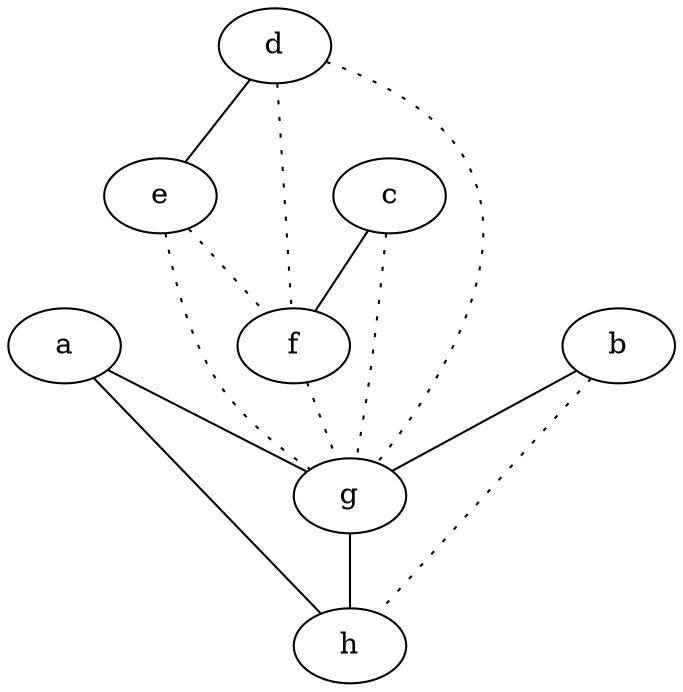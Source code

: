 graph {
a -- g;
a -- h;
b -- g;
b -- h [style=dotted];
c -- f;
c -- g [style=dotted];
d -- e;
d -- f [style=dotted];
d -- g [style=dotted];
e -- f [style=dotted];
e -- g [style=dotted];
f -- g [style=dotted];
g -- h;
}

